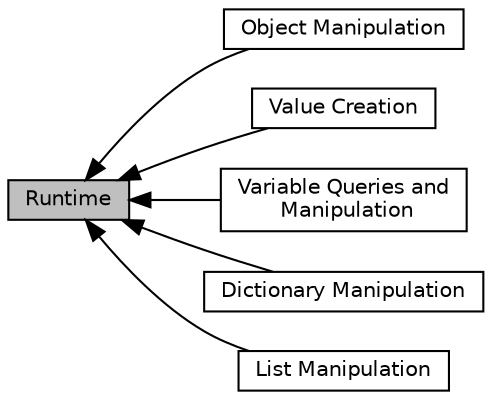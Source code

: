 digraph "Runtime"
{
  edge [fontname="Helvetica",fontsize="10",labelfontname="Helvetica",labelfontsize="10"];
  node [fontname="Helvetica",fontsize="10",shape=record];
  rankdir=LR;
  Node5 [label="Object Manipulation",height=0.2,width=0.4,color="black", fillcolor="white", style="filled",URL="$group__object__api.html"];
  Node0 [label="Runtime",height=0.2,width=0.4,color="black", fillcolor="grey75", style="filled", fontcolor="black"];
  Node2 [label="Value Creation",height=0.2,width=0.4,color="black", fillcolor="white", style="filled",URL="$group__value__creation__api.html"];
  Node1 [label="Variable Queries and\l Manipulation",height=0.2,width=0.4,color="black", fillcolor="white", style="filled",URL="$group__variable__api.html"];
  Node4 [label="Dictionary Manipulation",height=0.2,width=0.4,color="black", fillcolor="white", style="filled",URL="$group__dictionary__api.html"];
  Node3 [label="List Manipulation",height=0.2,width=0.4,color="black", fillcolor="white", style="filled",URL="$group__list__api.html"];
  Node0->Node1 [shape=plaintext, dir="back", style="solid"];
  Node0->Node2 [shape=plaintext, dir="back", style="solid"];
  Node0->Node3 [shape=plaintext, dir="back", style="solid"];
  Node0->Node4 [shape=plaintext, dir="back", style="solid"];
  Node0->Node5 [shape=plaintext, dir="back", style="solid"];
}
